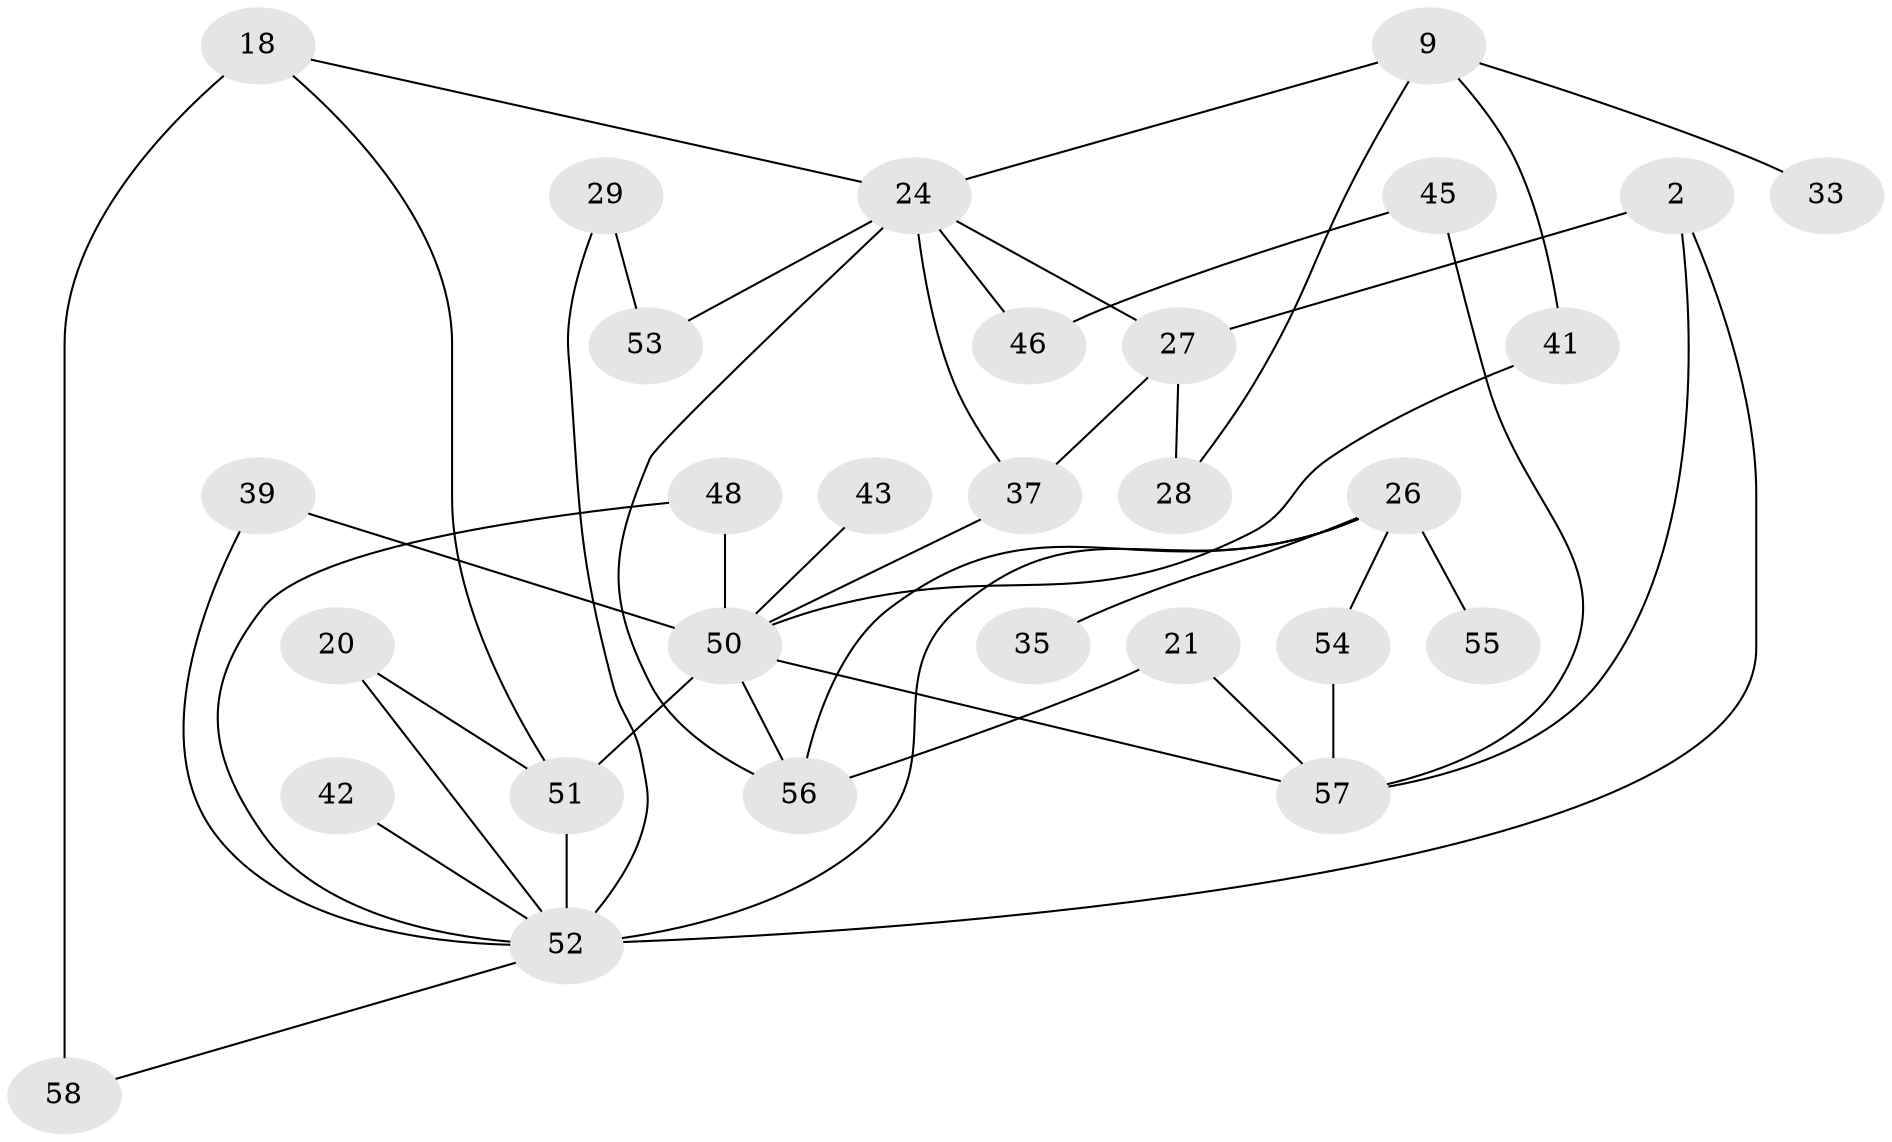 // original degree distribution, {4: 0.1724137931034483, 7: 0.017241379310344827, 5: 0.06896551724137931, 3: 0.27586206896551724, 1: 0.1206896551724138, 2: 0.3275862068965517, 6: 0.017241379310344827}
// Generated by graph-tools (version 1.1) at 2025/44/03/04/25 21:44:56]
// undirected, 29 vertices, 44 edges
graph export_dot {
graph [start="1"]
  node [color=gray90,style=filled];
  2;
  9;
  18;
  20 [super="+14"];
  21;
  24 [super="+10+12+5"];
  26 [super="+22"];
  27 [super="+11"];
  28;
  29;
  33;
  35;
  37 [super="+25+32"];
  39;
  41;
  42;
  43;
  45;
  46;
  48;
  50 [super="+19+31"];
  51 [super="+7+34"];
  52 [super="+13+49+47"];
  53;
  54;
  55;
  56 [super="+4"];
  57 [super="+1+38"];
  58 [super="+36"];
  2 -- 27 [weight=2];
  2 -- 57 [weight=2];
  2 -- 52 [weight=3];
  9 -- 33;
  9 -- 41;
  9 -- 28;
  9 -- 24;
  18 -- 58 [weight=2];
  18 -- 51;
  18 -- 24;
  20 -- 51 [weight=3];
  20 -- 52;
  21 -- 57;
  21 -- 56;
  24 -- 27;
  24 -- 53;
  24 -- 46;
  24 -- 37;
  24 -- 56;
  26 -- 54;
  26 -- 56;
  26 -- 52 [weight=2];
  26 -- 35;
  26 -- 55;
  27 -- 28;
  27 -- 37;
  29 -- 53;
  29 -- 52;
  37 -- 50;
  39 -- 50;
  39 -- 52;
  41 -- 50;
  42 -- 52;
  43 -- 50;
  45 -- 46;
  45 -- 57;
  48 -- 52 [weight=2];
  48 -- 50;
  50 -- 57 [weight=2];
  50 -- 51;
  50 -- 56;
  51 -- 52;
  52 -- 58;
  54 -- 57;
}

